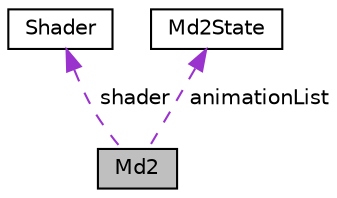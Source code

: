 digraph "Md2"
{
 // LATEX_PDF_SIZE
  edge [fontname="Helvetica",fontsize="10",labelfontname="Helvetica",labelfontsize="10"];
  node [fontname="Helvetica",fontsize="10",shape=record];
  Node1 [label="Md2",height=0.2,width=0.4,color="black", fillcolor="grey75", style="filled", fontcolor="black",tooltip="A class responsible for loading, rendering and animating MD2 models."];
  Node2 -> Node1 [dir="back",color="darkorchid3",fontsize="10",style="dashed",label=" shader" ,fontname="Helvetica"];
  Node2 [label="Shader",height=0.2,width=0.4,color="black", fillcolor="white", style="filled",URL="$class_shader.html",tooltip="A class that is responsible for shaders, allowing you to open/use shaders and set uniforms of various..."];
  Node3 -> Node1 [dir="back",color="darkorchid3",fontsize="10",style="dashed",label=" animationList" ,fontname="Helvetica"];
  Node3 [label="Md2State",height=0.2,width=0.4,color="black", fillcolor="white", style="filled",URL="$struct_md2_state.html",tooltip="status animation"];
}
